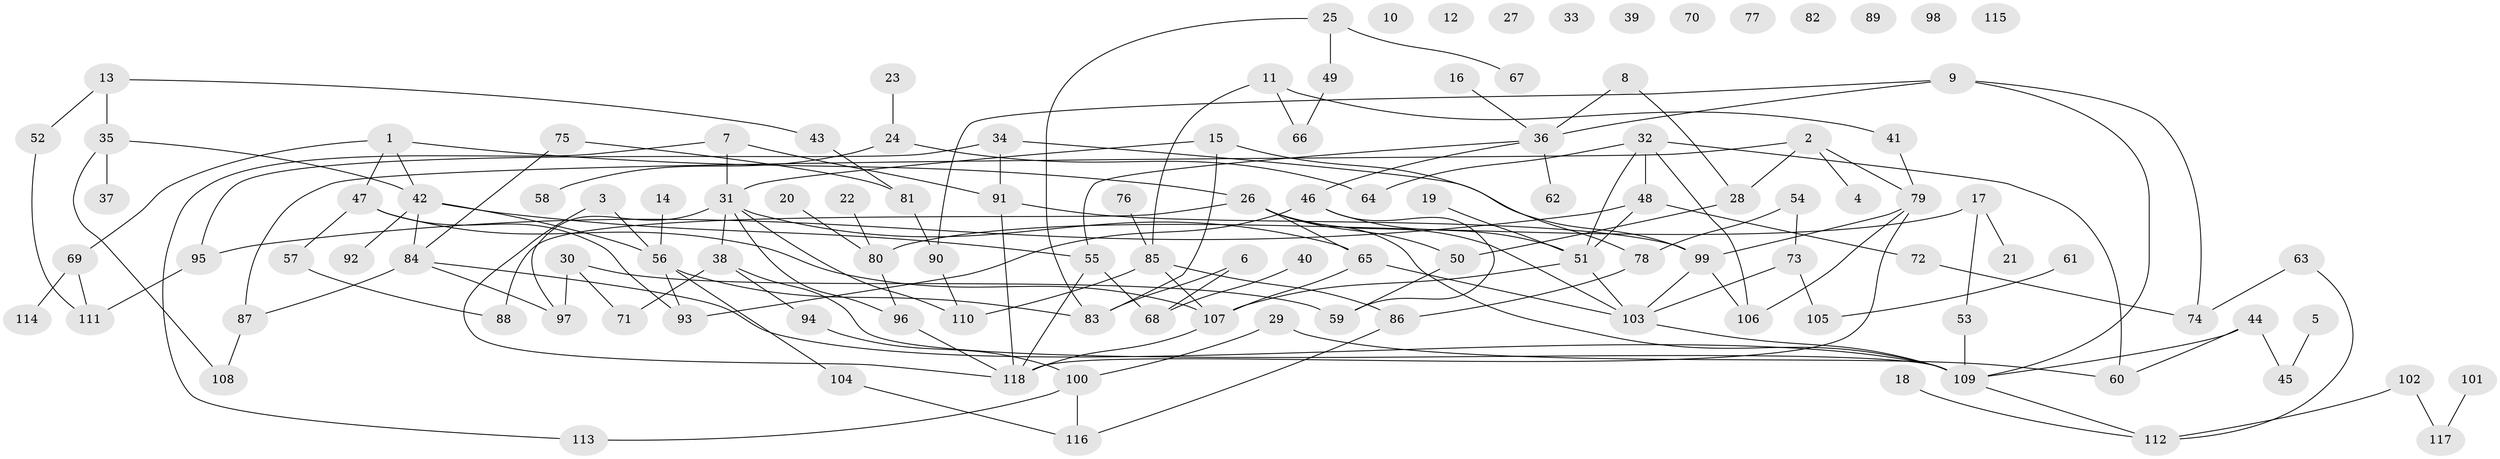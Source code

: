 // Generated by graph-tools (version 1.1) at 2025/49/03/09/25 03:49:09]
// undirected, 118 vertices, 156 edges
graph export_dot {
graph [start="1"]
  node [color=gray90,style=filled];
  1;
  2;
  3;
  4;
  5;
  6;
  7;
  8;
  9;
  10;
  11;
  12;
  13;
  14;
  15;
  16;
  17;
  18;
  19;
  20;
  21;
  22;
  23;
  24;
  25;
  26;
  27;
  28;
  29;
  30;
  31;
  32;
  33;
  34;
  35;
  36;
  37;
  38;
  39;
  40;
  41;
  42;
  43;
  44;
  45;
  46;
  47;
  48;
  49;
  50;
  51;
  52;
  53;
  54;
  55;
  56;
  57;
  58;
  59;
  60;
  61;
  62;
  63;
  64;
  65;
  66;
  67;
  68;
  69;
  70;
  71;
  72;
  73;
  74;
  75;
  76;
  77;
  78;
  79;
  80;
  81;
  82;
  83;
  84;
  85;
  86;
  87;
  88;
  89;
  90;
  91;
  92;
  93;
  94;
  95;
  96;
  97;
  98;
  99;
  100;
  101;
  102;
  103;
  104;
  105;
  106;
  107;
  108;
  109;
  110;
  111;
  112;
  113;
  114;
  115;
  116;
  117;
  118;
  1 -- 26;
  1 -- 42;
  1 -- 47;
  1 -- 69;
  2 -- 4;
  2 -- 28;
  2 -- 79;
  2 -- 87;
  3 -- 56;
  3 -- 118;
  5 -- 45;
  6 -- 68;
  6 -- 83;
  7 -- 31;
  7 -- 91;
  7 -- 113;
  8 -- 28;
  8 -- 36;
  9 -- 36;
  9 -- 74;
  9 -- 90;
  9 -- 109;
  11 -- 41;
  11 -- 66;
  11 -- 85;
  13 -- 35;
  13 -- 43;
  13 -- 52;
  14 -- 56;
  15 -- 31;
  15 -- 78;
  15 -- 83;
  16 -- 36;
  17 -- 21;
  17 -- 53;
  17 -- 80;
  18 -- 112;
  19 -- 51;
  20 -- 80;
  22 -- 80;
  23 -- 24;
  24 -- 58;
  24 -- 64;
  25 -- 49;
  25 -- 67;
  25 -- 83;
  26 -- 50;
  26 -- 65;
  26 -- 88;
  26 -- 103;
  26 -- 109;
  28 -- 50;
  29 -- 60;
  29 -- 100;
  30 -- 59;
  30 -- 71;
  30 -- 97;
  31 -- 38;
  31 -- 65;
  31 -- 96;
  31 -- 97;
  31 -- 110;
  32 -- 48;
  32 -- 51;
  32 -- 60;
  32 -- 64;
  32 -- 106;
  34 -- 91;
  34 -- 95;
  34 -- 99;
  35 -- 37;
  35 -- 42;
  35 -- 108;
  36 -- 46;
  36 -- 55;
  36 -- 62;
  38 -- 71;
  38 -- 94;
  38 -- 109;
  40 -- 68;
  41 -- 79;
  42 -- 55;
  42 -- 56;
  42 -- 84;
  42 -- 92;
  43 -- 81;
  44 -- 45;
  44 -- 60;
  44 -- 109;
  46 -- 51;
  46 -- 59;
  46 -- 93;
  47 -- 57;
  47 -- 93;
  47 -- 107;
  48 -- 51;
  48 -- 72;
  48 -- 95;
  49 -- 66;
  50 -- 59;
  51 -- 103;
  51 -- 107;
  52 -- 111;
  53 -- 109;
  54 -- 73;
  54 -- 78;
  55 -- 68;
  55 -- 118;
  56 -- 83;
  56 -- 93;
  56 -- 104;
  57 -- 88;
  61 -- 105;
  63 -- 74;
  63 -- 112;
  65 -- 103;
  65 -- 107;
  69 -- 111;
  69 -- 114;
  72 -- 74;
  73 -- 103;
  73 -- 105;
  75 -- 81;
  75 -- 84;
  76 -- 85;
  78 -- 86;
  79 -- 99;
  79 -- 106;
  79 -- 118;
  80 -- 96;
  81 -- 90;
  84 -- 87;
  84 -- 97;
  84 -- 109;
  85 -- 86;
  85 -- 107;
  85 -- 110;
  86 -- 116;
  87 -- 108;
  90 -- 110;
  91 -- 99;
  91 -- 118;
  94 -- 100;
  95 -- 111;
  96 -- 118;
  99 -- 103;
  99 -- 106;
  100 -- 113;
  100 -- 116;
  101 -- 117;
  102 -- 112;
  102 -- 117;
  103 -- 109;
  104 -- 116;
  107 -- 118;
  109 -- 112;
}
